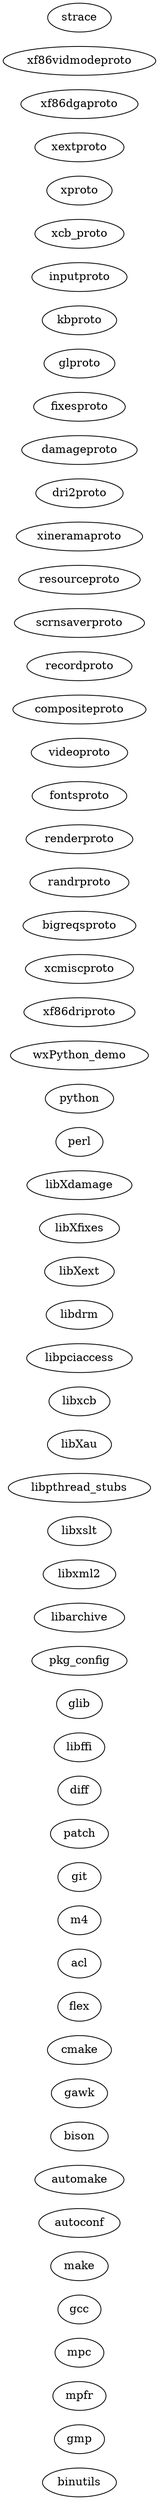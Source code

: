 digraph G {
	graph [layout=dot rankdir=LR]

binutils
gmp
mpfr
mpc
gcc
make
autoconf
automake
bison
gawk
cmake
flex
acl
m4
git
patch
diff


libffi
glib
pkg_config

libarchive
libxml2
libxslt
libpthread_stubs
libXau
libxcb
libpciaccess
libdrm
libXext
libXfixes
libXdamage

perl

python
wxPython_demo


xf86driproto
xcmiscproto
bigreqsproto
randrproto
renderproto
fontsproto
videoproto
compositeproto
recordproto
scrnsaverproto
resourceproto
xineramaproto
dri2proto
damageproto
fixesproto
glproto
kbproto
inputproto
xcb_proto
xproto
xextproto
xf86dgaproto
xf86vidmodeproto

strace
}
